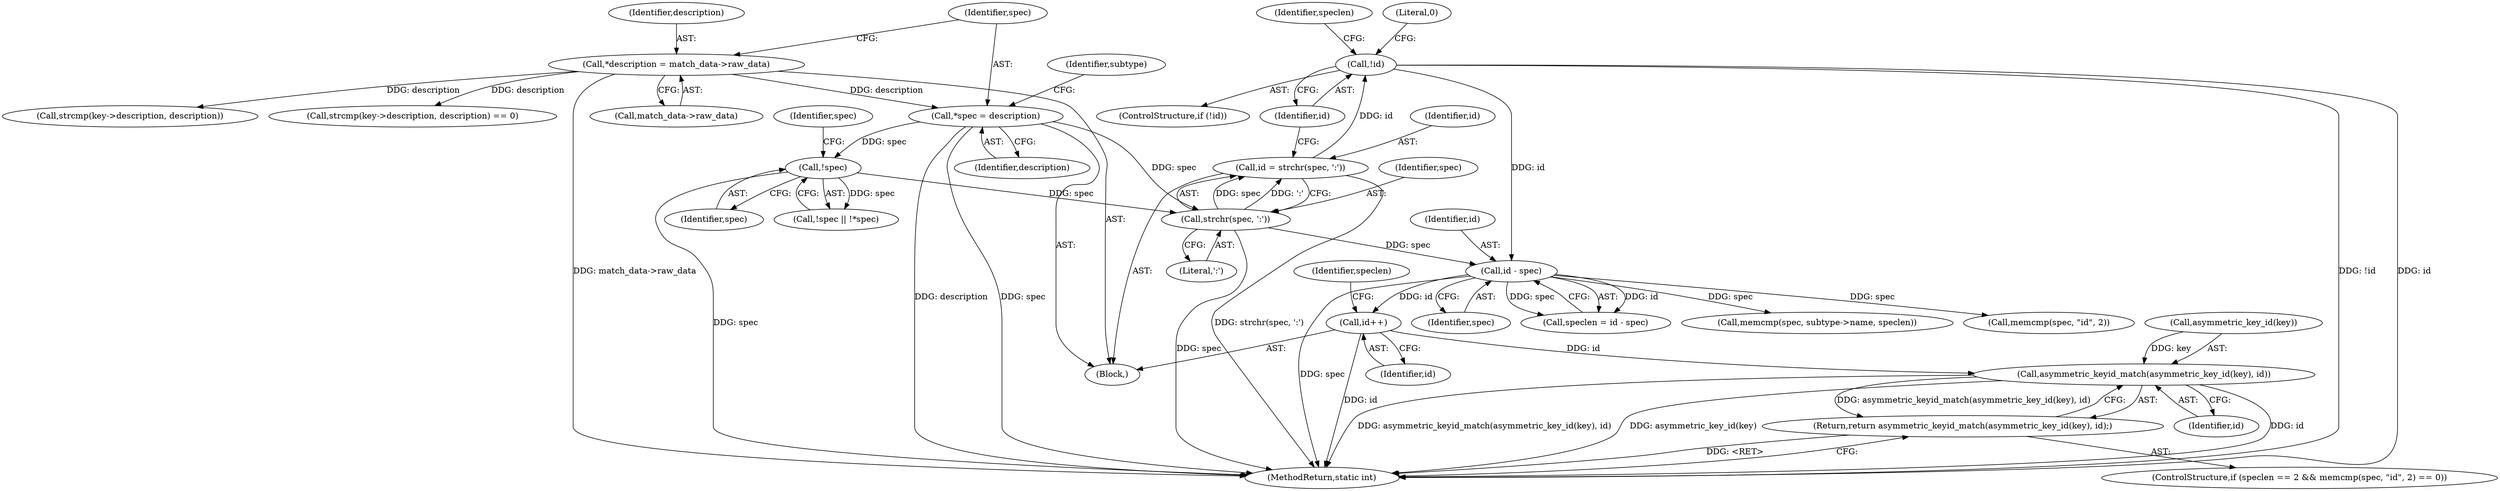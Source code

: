 digraph "0_linux_c06cfb08b88dfbe13be44a69ae2fdc3a7c902d81@pointer" {
"1000164" [label="(Call,id++)"];
"1000161" [label="(Call,id - spec)"];
"1000155" [label="(Call,!id)"];
"1000149" [label="(Call,id = strchr(spec, ':'))"];
"1000151" [label="(Call,strchr(spec, ':'))"];
"1000128" [label="(Call,!spec)"];
"1000118" [label="(Call,*spec = description)"];
"1000112" [label="(Call,*description = match_data->raw_data)"];
"1000178" [label="(Call,asymmetric_keyid_match(asymmetric_key_id(key), id))"];
"1000177" [label="(Return,return asymmetric_keyid_match(asymmetric_key_id(key), id);)"];
"1000201" [label="(MethodReturn,static int)"];
"1000105" [label="(Block,)"];
"1000164" [label="(Call,id++)"];
"1000112" [label="(Call,*description = match_data->raw_data)"];
"1000114" [label="(Call,match_data->raw_data)"];
"1000181" [label="(Identifier,id)"];
"1000126" [label="(Identifier,subtype)"];
"1000178" [label="(Call,asymmetric_keyid_match(asymmetric_key_id(key), id))"];
"1000179" [label="(Call,asymmetric_key_id(key))"];
"1000163" [label="(Identifier,spec)"];
"1000118" [label="(Call,*spec = description)"];
"1000129" [label="(Identifier,spec)"];
"1000127" [label="(Call,!spec || !*spec)"];
"1000141" [label="(Call,strcmp(key->description, description))"];
"1000159" [label="(Call,speclen = id - spec)"];
"1000149" [label="(Call,id = strchr(spec, ':'))"];
"1000160" [label="(Identifier,speclen)"];
"1000190" [label="(Call,memcmp(spec, subtype->name, speclen))"];
"1000169" [label="(Identifier,speclen)"];
"1000119" [label="(Identifier,spec)"];
"1000140" [label="(Call,strcmp(key->description, description) == 0)"];
"1000158" [label="(Literal,0)"];
"1000156" [label="(Identifier,id)"];
"1000151" [label="(Call,strchr(spec, ':'))"];
"1000172" [label="(Call,memcmp(spec, \"id\", 2))"];
"1000162" [label="(Identifier,id)"];
"1000150" [label="(Identifier,id)"];
"1000166" [label="(ControlStructure,if (speclen == 2 && memcmp(spec, \"id\", 2) == 0))"];
"1000165" [label="(Identifier,id)"];
"1000154" [label="(ControlStructure,if (!id))"];
"1000152" [label="(Identifier,spec)"];
"1000153" [label="(Literal,':')"];
"1000177" [label="(Return,return asymmetric_keyid_match(asymmetric_key_id(key), id);)"];
"1000132" [label="(Identifier,spec)"];
"1000113" [label="(Identifier,description)"];
"1000128" [label="(Call,!spec)"];
"1000161" [label="(Call,id - spec)"];
"1000155" [label="(Call,!id)"];
"1000120" [label="(Identifier,description)"];
"1000164" -> "1000105"  [label="AST: "];
"1000164" -> "1000165"  [label="CFG: "];
"1000165" -> "1000164"  [label="AST: "];
"1000169" -> "1000164"  [label="CFG: "];
"1000164" -> "1000201"  [label="DDG: id"];
"1000161" -> "1000164"  [label="DDG: id"];
"1000164" -> "1000178"  [label="DDG: id"];
"1000161" -> "1000159"  [label="AST: "];
"1000161" -> "1000163"  [label="CFG: "];
"1000162" -> "1000161"  [label="AST: "];
"1000163" -> "1000161"  [label="AST: "];
"1000159" -> "1000161"  [label="CFG: "];
"1000161" -> "1000201"  [label="DDG: spec"];
"1000161" -> "1000159"  [label="DDG: id"];
"1000161" -> "1000159"  [label="DDG: spec"];
"1000155" -> "1000161"  [label="DDG: id"];
"1000151" -> "1000161"  [label="DDG: spec"];
"1000161" -> "1000172"  [label="DDG: spec"];
"1000161" -> "1000190"  [label="DDG: spec"];
"1000155" -> "1000154"  [label="AST: "];
"1000155" -> "1000156"  [label="CFG: "];
"1000156" -> "1000155"  [label="AST: "];
"1000158" -> "1000155"  [label="CFG: "];
"1000160" -> "1000155"  [label="CFG: "];
"1000155" -> "1000201"  [label="DDG: !id"];
"1000155" -> "1000201"  [label="DDG: id"];
"1000149" -> "1000155"  [label="DDG: id"];
"1000149" -> "1000105"  [label="AST: "];
"1000149" -> "1000151"  [label="CFG: "];
"1000150" -> "1000149"  [label="AST: "];
"1000151" -> "1000149"  [label="AST: "];
"1000156" -> "1000149"  [label="CFG: "];
"1000149" -> "1000201"  [label="DDG: strchr(spec, ':')"];
"1000151" -> "1000149"  [label="DDG: spec"];
"1000151" -> "1000149"  [label="DDG: ':'"];
"1000151" -> "1000153"  [label="CFG: "];
"1000152" -> "1000151"  [label="AST: "];
"1000153" -> "1000151"  [label="AST: "];
"1000151" -> "1000201"  [label="DDG: spec"];
"1000128" -> "1000151"  [label="DDG: spec"];
"1000118" -> "1000151"  [label="DDG: spec"];
"1000128" -> "1000127"  [label="AST: "];
"1000128" -> "1000129"  [label="CFG: "];
"1000129" -> "1000128"  [label="AST: "];
"1000132" -> "1000128"  [label="CFG: "];
"1000127" -> "1000128"  [label="CFG: "];
"1000128" -> "1000201"  [label="DDG: spec"];
"1000128" -> "1000127"  [label="DDG: spec"];
"1000118" -> "1000128"  [label="DDG: spec"];
"1000118" -> "1000105"  [label="AST: "];
"1000118" -> "1000120"  [label="CFG: "];
"1000119" -> "1000118"  [label="AST: "];
"1000120" -> "1000118"  [label="AST: "];
"1000126" -> "1000118"  [label="CFG: "];
"1000118" -> "1000201"  [label="DDG: spec"];
"1000118" -> "1000201"  [label="DDG: description"];
"1000112" -> "1000118"  [label="DDG: description"];
"1000112" -> "1000105"  [label="AST: "];
"1000112" -> "1000114"  [label="CFG: "];
"1000113" -> "1000112"  [label="AST: "];
"1000114" -> "1000112"  [label="AST: "];
"1000119" -> "1000112"  [label="CFG: "];
"1000112" -> "1000201"  [label="DDG: match_data->raw_data"];
"1000112" -> "1000140"  [label="DDG: description"];
"1000112" -> "1000141"  [label="DDG: description"];
"1000178" -> "1000177"  [label="AST: "];
"1000178" -> "1000181"  [label="CFG: "];
"1000179" -> "1000178"  [label="AST: "];
"1000181" -> "1000178"  [label="AST: "];
"1000177" -> "1000178"  [label="CFG: "];
"1000178" -> "1000201"  [label="DDG: id"];
"1000178" -> "1000201"  [label="DDG: asymmetric_keyid_match(asymmetric_key_id(key), id)"];
"1000178" -> "1000201"  [label="DDG: asymmetric_key_id(key)"];
"1000178" -> "1000177"  [label="DDG: asymmetric_keyid_match(asymmetric_key_id(key), id)"];
"1000179" -> "1000178"  [label="DDG: key"];
"1000177" -> "1000166"  [label="AST: "];
"1000201" -> "1000177"  [label="CFG: "];
"1000177" -> "1000201"  [label="DDG: <RET>"];
}
